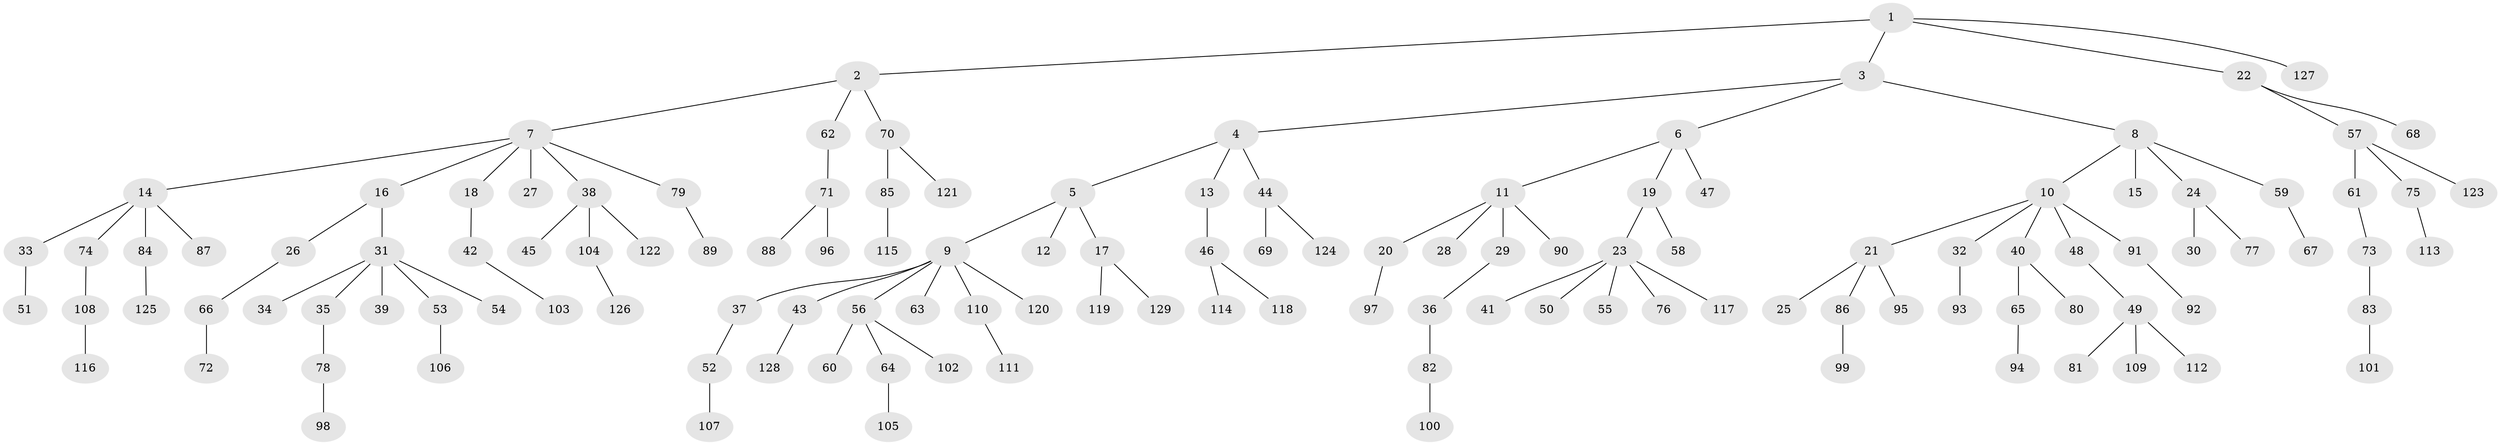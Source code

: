 // coarse degree distribution, {5: 0.047058823529411764, 7: 0.023529411764705882, 4: 0.047058823529411764, 3: 0.058823529411764705, 9: 0.011764705882352941, 6: 0.023529411764705882, 1: 0.611764705882353, 2: 0.17647058823529413}
// Generated by graph-tools (version 1.1) at 2025/52/02/27/25 19:52:10]
// undirected, 129 vertices, 128 edges
graph export_dot {
graph [start="1"]
  node [color=gray90,style=filled];
  1;
  2;
  3;
  4;
  5;
  6;
  7;
  8;
  9;
  10;
  11;
  12;
  13;
  14;
  15;
  16;
  17;
  18;
  19;
  20;
  21;
  22;
  23;
  24;
  25;
  26;
  27;
  28;
  29;
  30;
  31;
  32;
  33;
  34;
  35;
  36;
  37;
  38;
  39;
  40;
  41;
  42;
  43;
  44;
  45;
  46;
  47;
  48;
  49;
  50;
  51;
  52;
  53;
  54;
  55;
  56;
  57;
  58;
  59;
  60;
  61;
  62;
  63;
  64;
  65;
  66;
  67;
  68;
  69;
  70;
  71;
  72;
  73;
  74;
  75;
  76;
  77;
  78;
  79;
  80;
  81;
  82;
  83;
  84;
  85;
  86;
  87;
  88;
  89;
  90;
  91;
  92;
  93;
  94;
  95;
  96;
  97;
  98;
  99;
  100;
  101;
  102;
  103;
  104;
  105;
  106;
  107;
  108;
  109;
  110;
  111;
  112;
  113;
  114;
  115;
  116;
  117;
  118;
  119;
  120;
  121;
  122;
  123;
  124;
  125;
  126;
  127;
  128;
  129;
  1 -- 2;
  1 -- 3;
  1 -- 22;
  1 -- 127;
  2 -- 7;
  2 -- 62;
  2 -- 70;
  3 -- 4;
  3 -- 6;
  3 -- 8;
  4 -- 5;
  4 -- 13;
  4 -- 44;
  5 -- 9;
  5 -- 12;
  5 -- 17;
  6 -- 11;
  6 -- 19;
  6 -- 47;
  7 -- 14;
  7 -- 16;
  7 -- 18;
  7 -- 27;
  7 -- 38;
  7 -- 79;
  8 -- 10;
  8 -- 15;
  8 -- 24;
  8 -- 59;
  9 -- 37;
  9 -- 43;
  9 -- 56;
  9 -- 63;
  9 -- 110;
  9 -- 120;
  10 -- 21;
  10 -- 32;
  10 -- 40;
  10 -- 48;
  10 -- 91;
  11 -- 20;
  11 -- 28;
  11 -- 29;
  11 -- 90;
  13 -- 46;
  14 -- 33;
  14 -- 74;
  14 -- 84;
  14 -- 87;
  16 -- 26;
  16 -- 31;
  17 -- 119;
  17 -- 129;
  18 -- 42;
  19 -- 23;
  19 -- 58;
  20 -- 97;
  21 -- 25;
  21 -- 86;
  21 -- 95;
  22 -- 57;
  22 -- 68;
  23 -- 41;
  23 -- 50;
  23 -- 55;
  23 -- 76;
  23 -- 117;
  24 -- 30;
  24 -- 77;
  26 -- 66;
  29 -- 36;
  31 -- 34;
  31 -- 35;
  31 -- 39;
  31 -- 53;
  31 -- 54;
  32 -- 93;
  33 -- 51;
  35 -- 78;
  36 -- 82;
  37 -- 52;
  38 -- 45;
  38 -- 104;
  38 -- 122;
  40 -- 65;
  40 -- 80;
  42 -- 103;
  43 -- 128;
  44 -- 69;
  44 -- 124;
  46 -- 114;
  46 -- 118;
  48 -- 49;
  49 -- 81;
  49 -- 109;
  49 -- 112;
  52 -- 107;
  53 -- 106;
  56 -- 60;
  56 -- 64;
  56 -- 102;
  57 -- 61;
  57 -- 75;
  57 -- 123;
  59 -- 67;
  61 -- 73;
  62 -- 71;
  64 -- 105;
  65 -- 94;
  66 -- 72;
  70 -- 85;
  70 -- 121;
  71 -- 88;
  71 -- 96;
  73 -- 83;
  74 -- 108;
  75 -- 113;
  78 -- 98;
  79 -- 89;
  82 -- 100;
  83 -- 101;
  84 -- 125;
  85 -- 115;
  86 -- 99;
  91 -- 92;
  104 -- 126;
  108 -- 116;
  110 -- 111;
}
